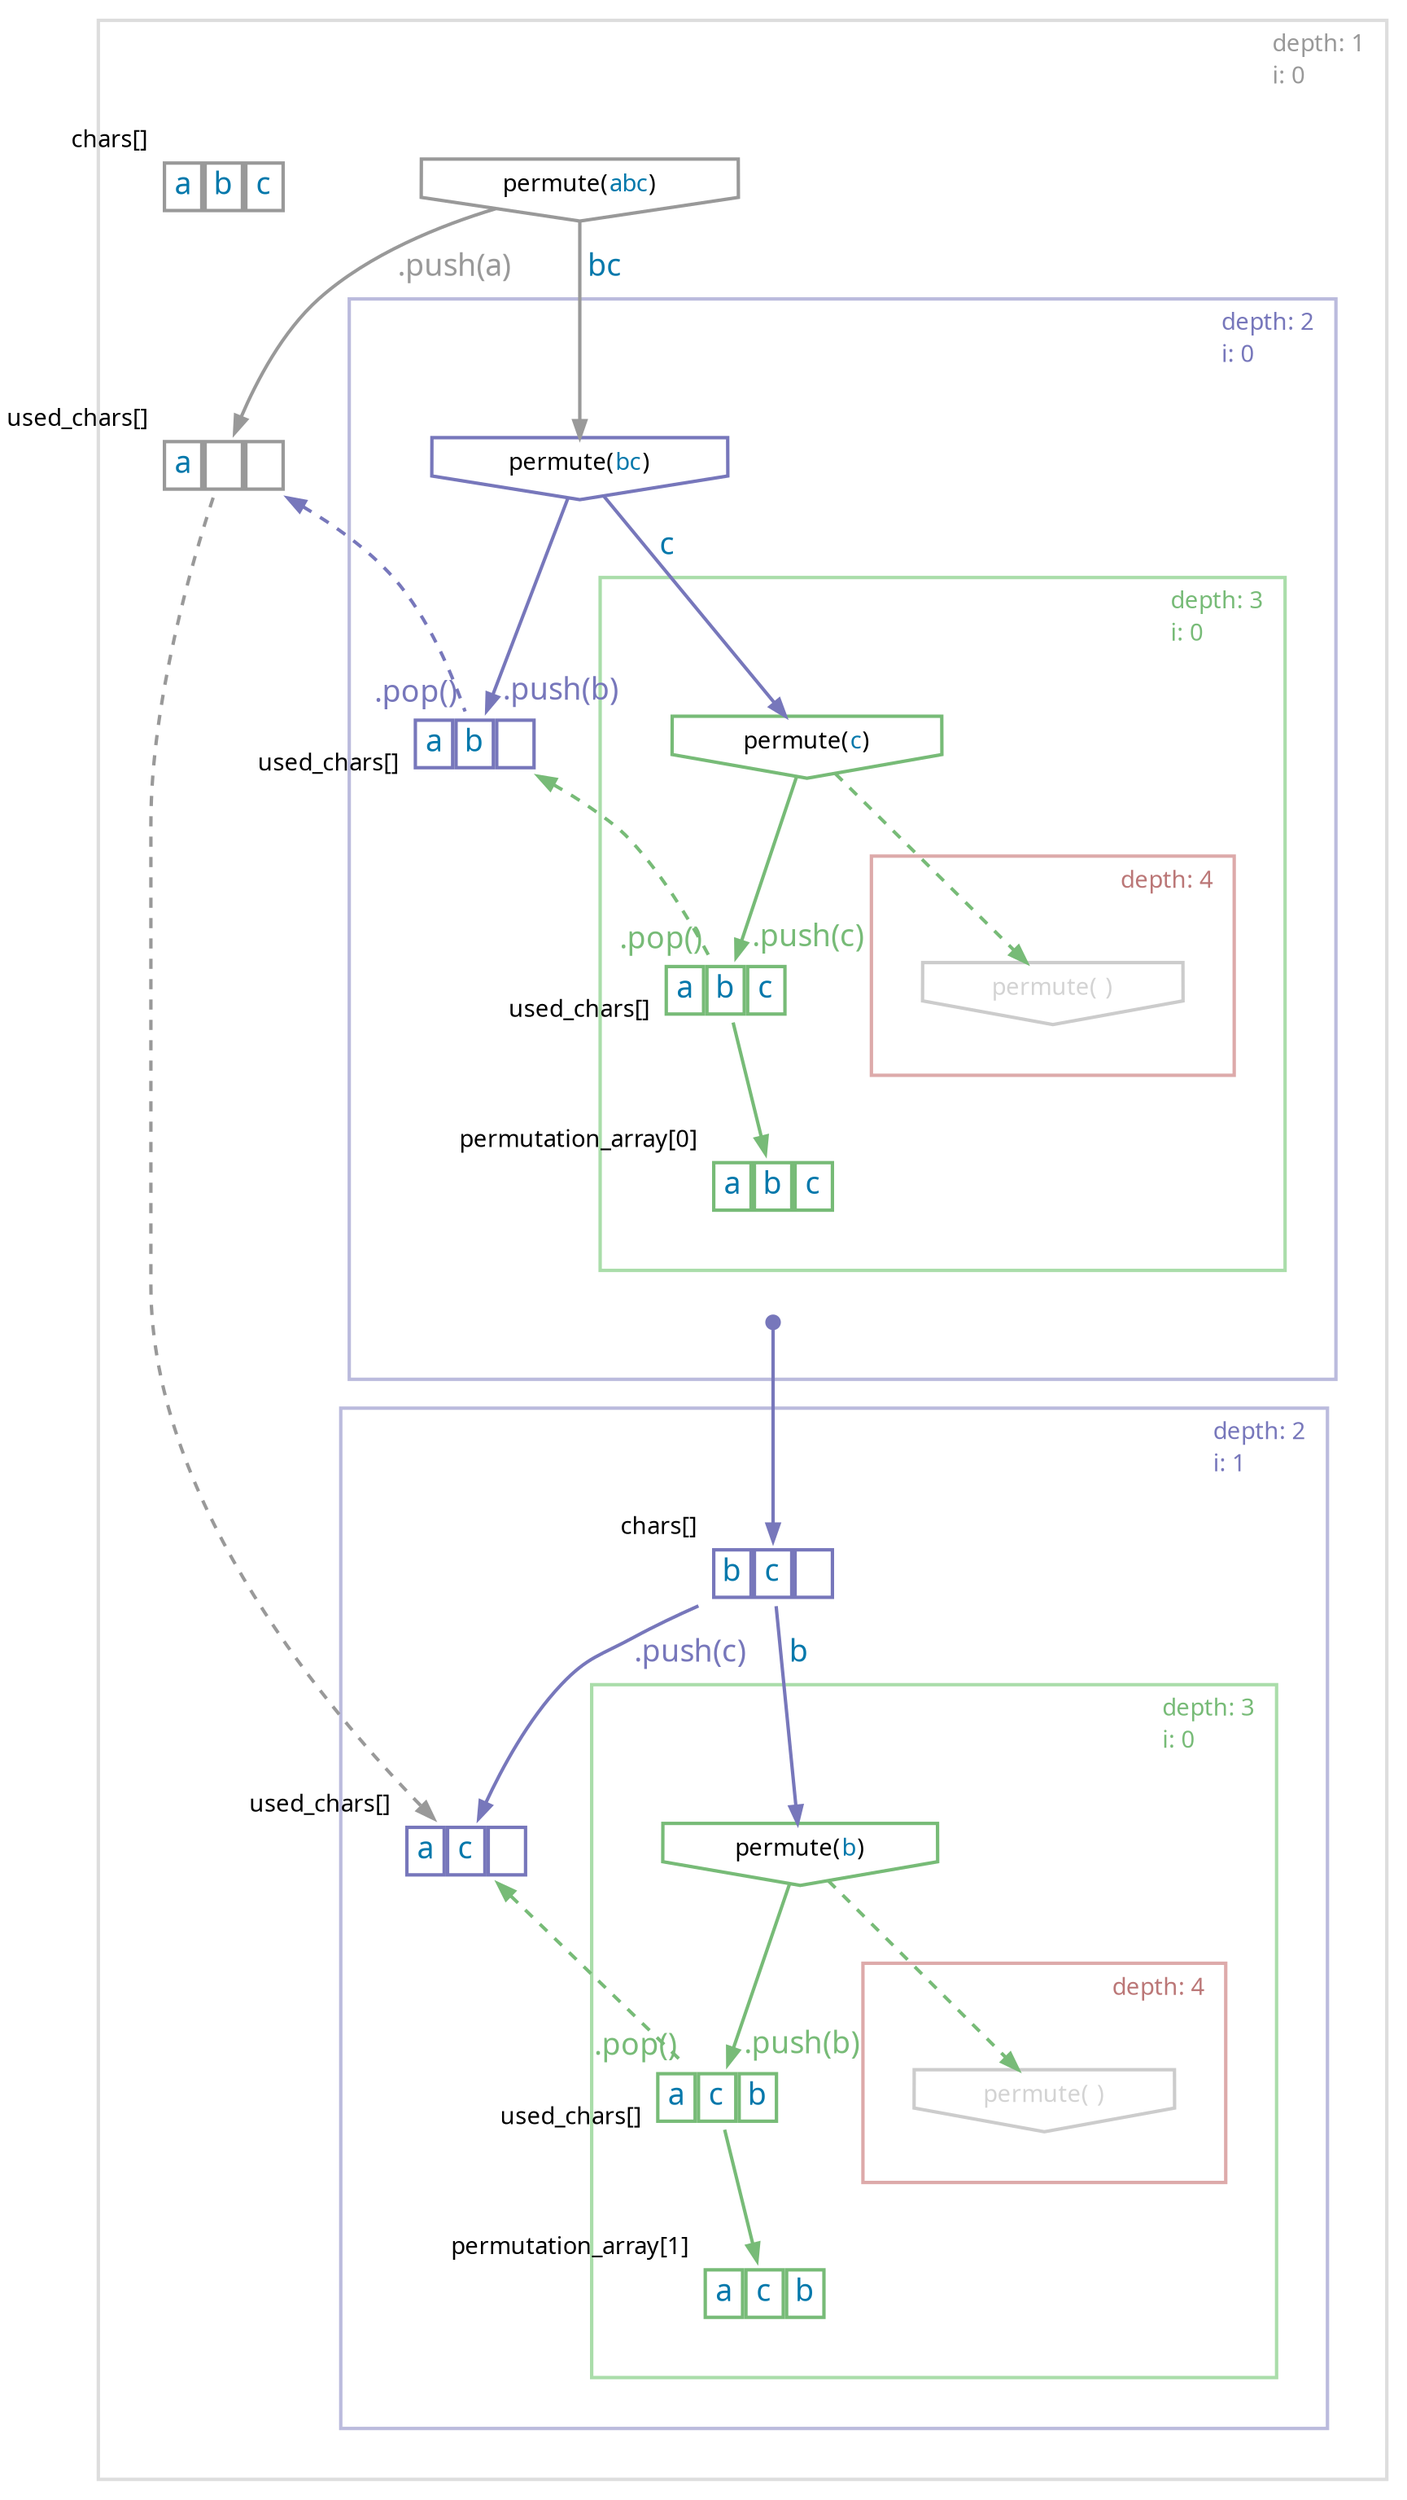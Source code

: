 digraph {
    rankdir="TB";
    fontname="Purisa"
    fontsize=14
    nodesep=1.00;
    forcelabels=true;
    #splines="ortho";
    #concentrate=true;
    penwidth=2.0 

    node [height=0.1 penwidth=2.0 shape=record fontsize=18 color="#bbbbbb" fontname="Purisa" fontcolor="#0378AB"];
    edge [penwidth=2.0 fontname="Purisa" fontcolor="#aaaaaa"]

    subgraph cluster_1
    {
        label=<<TABLE CELLBORDER="0" BORDER="0"><TR><TD COLSPAN="2" CELLPADDING="1" CELLSPACING="0" ALIGN="LEFT"><FONT POINT-SIZE="14" COLOR="#999999">depth: 1</FONT></TD></TR><TR><TD COLSPAN="2" CELLPADDING="1" CELLSPACING="0" ALIGN="LEFT"><FONT POINT-SIZE="14" COLOR="#999999">i: 0</FONT></TD></TR></TABLE>>
        labeljust=r
        margin="30,30"
        color="#dddddd"

        node [color="#999999"];
        edge [color="#999999"];

        // nodes
        C1_permute                                  [height=0.4 shape=invhouse label=<<FONT POINT-SIZE="14" COLOR="BLACK">permute(</FONT><FONT POINT-SIZE="14" COLOR="#0378AB">abc</FONT><FONT POINT-SIZE="14" COLOR="BLACK">)</FONT>> fontcolor="#000000"];
        C1_used_chars                               [color="#999999" penwidth=0.0 label=<<TABLE CELLPADDING="3" BORDER="0" CELLBORDER="2" CELLSPACING="0"><TR><TD WIDTH="24">a</TD><TD WIDTH="24"> </TD><TD WIDTH="24"> </TD></TR></TABLE>> xlabel=<<FONT POINT-SIZE="14" COLOR="BLACK">used_chars[]</FONT>>];
        C1_chars                                    [color="#999999" penwidth=0.0 label=<<TABLE CELLPADDING="3" BORDER="0" CELLBORDER="2" CELLSPACING="0"><TR><TD WIDTH="24">a</TD><TD WIDTH="24">b</TD><TD WIDTH="24">c</TD></TR></TABLE>> xlabel=<<FONT POINT-SIZE="14" COLOR="BLACK">chars[]</FONT>>];

        //edges
        C1_permute -> C1A_permute                   [label=<<FONT POINT-SIZE="18" COLOR="#0378AB"> bc</FONT>>];
        C1_permute -> C1_used_chars                 [label=<<FONT POINT-SIZE="18" COLOR="#999999"> .push(a)</FONT>>];
        C1_used_chars -> C1A_used_chars             [style=dashed color="#7777bb" dir="back" headlabel=<<FONT POINT-SIZE="18" COLOR="#7777bb"> .pop() </FONT>>];
        C1_used_chars -> C2_used_chars              [style=dashed weight=0];

        subgraph cluster_1a
        {
            label=<<TABLE CELLBORDER="0" BORDER="0"><TR><TD COLSPAN="2" CELLPADDING="1" CELLSPACING="0" ALIGN="LEFT"><FONT POINT-SIZE="14" COLOR="#7777bb">depth: 2</FONT></TD></TR><TR><TD COLSPAN="2" CELLPADDING="1" CELLSPACING="0" ALIGN="LEFT"><FONT POINT-SIZE="14" COLOR="#7777bb">i: 0</FONT></TD></TR></TABLE>>
            labeljust=r
            color="#bbbbdd"

            node [color="#bbbbdd"];
            edge [color="#7777bb"];

            // nodes
            C1A_permute                                 [color="#7777bb" height=0.4 shape=invhouse label=<<FONT POINT-SIZE="14" COLOR="BLACK">permute(</FONT><FONT POINT-SIZE="14" COLOR="#0378AB">bc</FONT><FONT POINT-SIZE="14" COLOR="BLACK">)</FONT>> fontcolor="#000000"];
            C1A_used_chars                              [color="#7777bb" penwidth=0.0 label=<<TABLE CELLPADDING="3" BORDER="0" CELLBORDER="2" CELLSPACING="0"><TR><TD WIDTH="24">a</TD><TD WIDTH="24">b</TD><TD WIDTH="24"> </TD></TR></TABLE>> xlabel=<<FONT POINT-SIZE="14" COLOR="BLACK">used_chars[]</FONT>>];
            C1A_2A_BRANCH                               [shape=point,width=0.1,height=0.1 color="#7777bb" fillcolor="#7777bb"];

            // edges
            C1A_permute -> C1AA_permute                 [label=<<FONT POINT-SIZE="18" COLOR="#0378AB">c</FONT>>];
            C1A_permute -> C1A_used_chars               [headlabel=<<FONT POINT-SIZE="18" COLOR="#7777bb"><b> </b> .push(b)</FONT>>];
            C1A_used_chars -> C1AA_used_chars           [style=dashed color="#77bb77" dir="back" headlabel=<<FONT POINT-SIZE="18" COLOR="#77bb77"> .pop() </FONT>>];
            C1AA_permutation_array -> C1A_2A_BRANCH     [penwidth=0.0 dir="none"];

            subgraph cluster_1aa
            {
                label=<<TABLE CELLBORDER="0" BORDER="0"><TR><TD COLSPAN="2" CELLPADDING="1" CELLSPACING="0" ALIGN="LEFT"><FONT POINT-SIZE="14" COLOR="#77bb77">depth: 3</FONT></TD></TR><TR><TD COLSPAN="2" CELLPADDING="1" CELLSPACING="0" ALIGN="LEFT"><FONT POINT-SIZE="14" COLOR="#77bb77">i: 0</FONT></TD></TR></TABLE>>
                labeljust=r
                color="#aaddaa"

                node [color="#aaddaa"];
                edge [color="#77bb77"];

                // nodes
                C1AA_permute                                [color="#77bb77" height=0.4 shape=invhouse label=<<FONT POINT-SIZE="14" COLOR="BLACK">permute(</FONT><FONT POINT-SIZE="14" COLOR="#0378AB">c</FONT><FONT POINT-SIZE="14" COLOR="BLACK">)</FONT>> fontcolor="#000000"];
                C1AA_used_chars                             [color="#77bb77" penwidth=0.0 label=<<TABLE CELLPADDING="3" BORDER="0" CELLBORDER="2" CELLSPACING="0"><TR><TD WIDTH="24">a</TD><TD WIDTH="24">b</TD><TD WIDTH="24">c</TD></TR></TABLE>> xlabel=<<FONT POINT-SIZE="14" COLOR="BLACK">used_chars[]</FONT>>];
                C1AA_permutation_array                      [color="#77bb77" penwidth=0.0 label=<<TABLE CELLPADDING="3" BORDER="0" CELLBORDER="2" CELLSPACING="0"><TR><TD WIDTH="24">a</TD><TD WIDTH="24">b</TD><TD WIDTH="24">c</TD></TR></TABLE>> xlabel=<<FONT POINT-SIZE="14" COLOR="BLACK">permutation_array[0]</FONT>>];

                // edges
                C1AA_permute -> C1AAA_permute               [style=dashed label=<<FONT POINT-SIZE="18" COLOR="#0378AB"> </FONT>>];
                C1AA_permute -> C1AA_used_chars             [headlabel=<<FONT POINT-SIZE="18" COLOR="#77bb77"><b> </b> .push(c)</FONT>>];
                C1AA_used_chars -> C1AA_permutation_array   [label=<<FONT POINT-SIZE="18" COLOR="#0378AB"> </FONT>>];
                


                subgraph cluster_1aaa
                {    
                    label=<<TABLE CELLBORDER="0" BORDER="0"><TR><TD COLSPAN="2" CELLPADDING="1" CELLSPACING="0" ALIGN="LEFT"><FONT POINT-SIZE="14" COLOR="#bb7777">depth: 4</FONT></TD></TR></TABLE>>
                    color="#ddaaaa"

                    // nodes
                    C1AAA_permute                               [color="#cccccc" fillcolor="#eeeeee" height=0.4 shape=invhouse label=<<FONT POINT-SIZE="14" COLOR="LIGHTGRAY">permute(</FONT><FONT POINT-SIZE="14" COLOR="#0378AB"> </FONT><FONT POINT-SIZE="14" COLOR="LIGHTGRAY">)</FONT>> fontcolor="#000000"];
                }
            }
        }

        subgraph cluster_2a
        {
            label=<<TABLE CELLBORDER="0" BORDER="0"><TR><TD COLSPAN="2" CELLPADDING="1" CELLSPACING="0" ALIGN="LEFT"><FONT POINT-SIZE="14" COLOR="#7777bb">depth: 2</FONT></TD></TR><TR><TD COLSPAN="2" CELLPADDING="1" CELLSPACING="0" ALIGN="LEFT"><FONT POINT-SIZE="14" COLOR="#7777bb">i: 1</FONT></TD></TR></TABLE>>
            labeljust=r
            color="#bbbbdd"

            node [color="#bbbbdd"];
            edge [color="#7777bb"];

            // nodes
           C2A_chars                                    [color="#7777bb" penwidth=0.0 label=<<TABLE CELLPADDING="3" BORDER="0" CELLBORDER="2" CELLSPACING="0"><TR><TD WIDTH="24">b</TD><TD WIDTH="24">c</TD><TD WIDTH="24"> </TD></TR></TABLE>> xlabel=<<FONT POINT-SIZE="14" COLOR="BLACK">chars[]</FONT>>];
           C2_used_chars                               [color="#7777bb" penwidth=0.0 label=<<TABLE CELLPADDING="3" BORDER="0" CELLBORDER="2" CELLSPACING="0"><TR><TD WIDTH="24">a</TD><TD WIDTH="24">c</TD><TD WIDTH="24"> </TD></TR></TABLE>> xlabel=<<FONT POINT-SIZE="14" COLOR="BLACK">used_chars[]</FONT>>];
       
           //edges
           C1A_2A_BRANCH -> C2A_chars;
           C2A_chars -> C2_used_chars                  [label=<<FONT POINT-SIZE="18" COLOR="#7777bb">.push(c)</FONT>>];
           C2A_chars -> C2AA_permute                    [label=<<FONT POINT-SIZE="18" COLOR="#0378AB"> b</FONT>>];
           C2_used_chars -> C2AA_used_chars             [style=dashed color="#77bb77" dir="back" headlabel=<<FONT POINT-SIZE="18" COLOR="#77bb77"> .pop() </FONT>>];

           subgraph cluster_2aa
            {
                label=<<TABLE CELLBORDER="0" BORDER="0"><TR><TD COLSPAN="2" CELLPADDING="1" CELLSPACING="0" ALIGN="LEFT"><FONT POINT-SIZE="14" COLOR="#77bb77">depth: 3</FONT></TD></TR><TR><TD COLSPAN="2" CELLPADDING="1" CELLSPACING="0" ALIGN="LEFT"><FONT POINT-SIZE="14" COLOR="#77bb77">i: 0</FONT></TD></TR></TABLE>>
                labeljust=r
                color="#aaddaa"

                node [color="#aaddaa"];
                edge [color="#77bb77"];

                // nodes
                C2AA_permute                                [color="#77bb77" height=0.4 shape=invhouse label=<<FONT POINT-SIZE="14" COLOR="BLACK">permute(</FONT><FONT POINT-SIZE="14" COLOR="#0378AB">b</FONT><FONT POINT-SIZE="14" COLOR="BLACK">)</FONT>> fontcolor="#000000"];
                C2AA_used_chars                             [color="#77bb77" penwidth=0.0 label=<<TABLE CELLPADDING="3" BORDER="0" CELLBORDER="2" CELLSPACING="0"><TR><TD WIDTH="24">a</TD><TD WIDTH="24">c</TD><TD WIDTH="24">b</TD></TR></TABLE>> xlabel=<<FONT POINT-SIZE="14" COLOR="BLACK">used_chars[]</FONT>>];
                C2AA_permutation_array                      [color="#77bb77" penwidth=0.0 label=<<TABLE CELLPADDING="3" BORDER="0" CELLBORDER="2" CELLSPACING="0"><TR><TD WIDTH="24">a</TD><TD WIDTH="24">c</TD><TD WIDTH="24">b</TD></TR></TABLE>> xlabel=<<FONT POINT-SIZE="14" COLOR="BLACK">permutation_array[1]</FONT>>];

                // edges
                C2AA_permute -> C2AAA_permute               [style=dashed label=<<FONT POINT-SIZE="18" COLOR="#0378AB"> </FONT>>];
                C2AA_permute -> C2AA_used_chars             [headlabel=<<FONT POINT-SIZE="18" COLOR="#77bb77"><b> </b> .push(b)</FONT>>];
                C2AA_used_chars -> C2AA_permutation_array   [label=<<FONT POINT-SIZE="18" COLOR="#0378AB"> </FONT>>];
                


                subgraph cluster_2aaa
                {    
                    label=<<TABLE CELLBORDER="0" BORDER="0"><TR><TD COLSPAN="2" CELLPADDING="1" CELLSPACING="0" ALIGN="LEFT"><FONT POINT-SIZE="14" COLOR="#bb7777">depth: 4</FONT></TD></TR></TABLE>>
                    color="#ddaaaa"

                    // nodes
                    C2AAA_permute                               [color="#cccccc" fillcolor="#eeeeee" height=0.4 shape=invhouse label=<<FONT POINT-SIZE="14" COLOR="LIGHTGRAY">permute(</FONT><FONT POINT-SIZE="14" COLOR="#0378AB"> </FONT><FONT POINT-SIZE="14" COLOR="LIGHTGRAY">)</FONT>> fontcolor="#000000"];
                }
            }
        }
    }
}